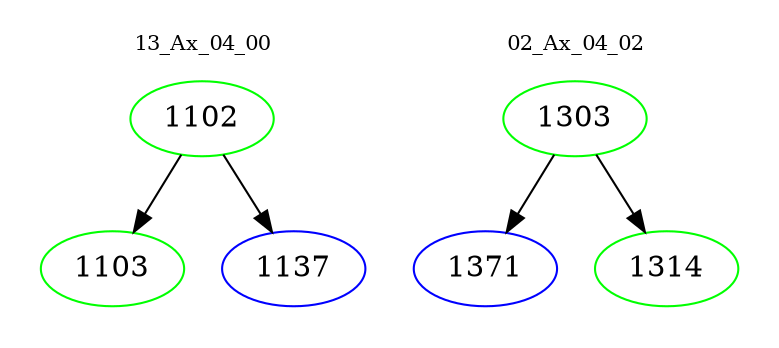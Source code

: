 digraph{
subgraph cluster_0 {
color = white
label = "13_Ax_04_00";
fontsize=10;
T0_1102 [label="1102", color="green"]
T0_1102 -> T0_1103 [color="black"]
T0_1103 [label="1103", color="green"]
T0_1102 -> T0_1137 [color="black"]
T0_1137 [label="1137", color="blue"]
}
subgraph cluster_1 {
color = white
label = "02_Ax_04_02";
fontsize=10;
T1_1303 [label="1303", color="green"]
T1_1303 -> T1_1371 [color="black"]
T1_1371 [label="1371", color="blue"]
T1_1303 -> T1_1314 [color="black"]
T1_1314 [label="1314", color="green"]
}
}
